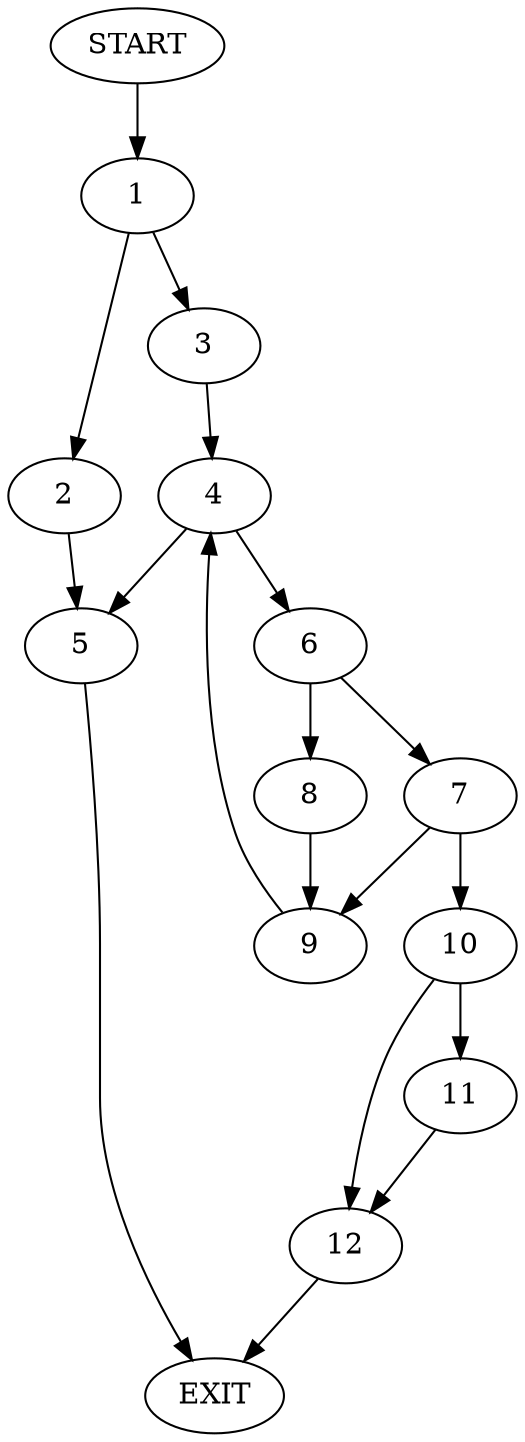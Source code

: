 digraph {
0 [label="START"]
13 [label="EXIT"]
0 -> 1
1 -> 2
1 -> 3
3 -> 4
2 -> 5
5 -> 13
4 -> 6
4 -> 5
6 -> 7
6 -> 8
8 -> 9
7 -> 9
7 -> 10
9 -> 4
10 -> 11
10 -> 12
11 -> 12
12 -> 13
}
